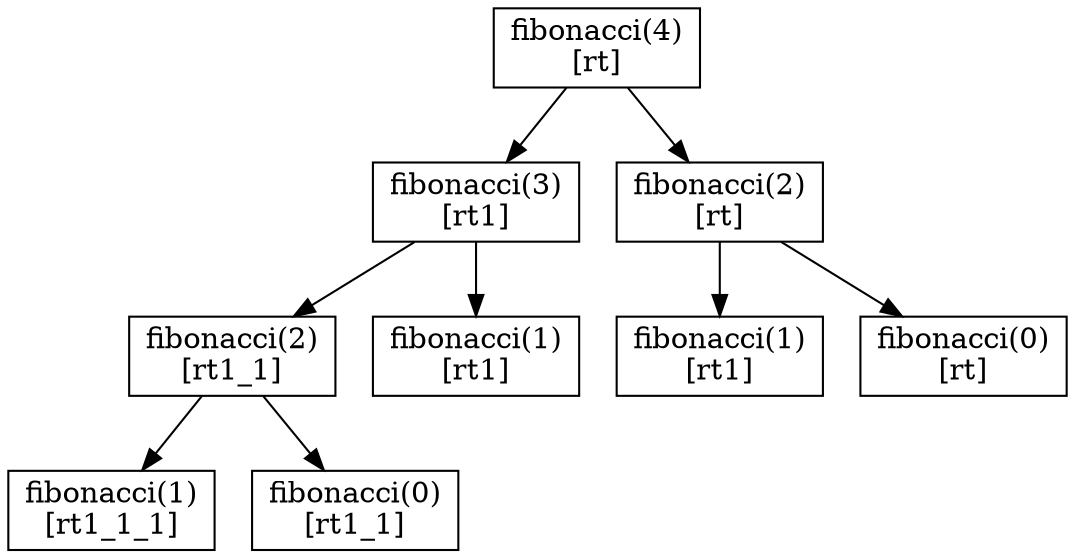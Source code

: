 digraph Fibonacci {
  rankdir=TB;
  node [shape=box];

  F4 [label="fibonacci(4)\n[rt]"];
  F3_1 [label="fibonacci(3)\n[rt1]"];
  F2_1 [label="fibonacci(2)\n[rt1_1]"];
  F1_1 [label="fibonacci(1)\n[rt1_1_1]"];
  F0_1 [label="fibonacci(0)\n[rt1_1]"];
  F1_2 [label="fibonacci(1)\n[rt1]"];
  F2_2 [label="fibonacci(2)\n[rt]"];
  F1_3 [label="fibonacci(1)\n[rt1]"];
  F0_2 [label="fibonacci(0)\n[rt]"];

  F4 -> F3_1;
  F4 -> F2_2;

  F3_1 -> F2_1;
  F3_1 -> F1_2;

  F2_1 -> F1_1;
  F2_1 -> F0_1;

  F2_2 -> F1_3;
  F2_2 -> F0_2;
}
